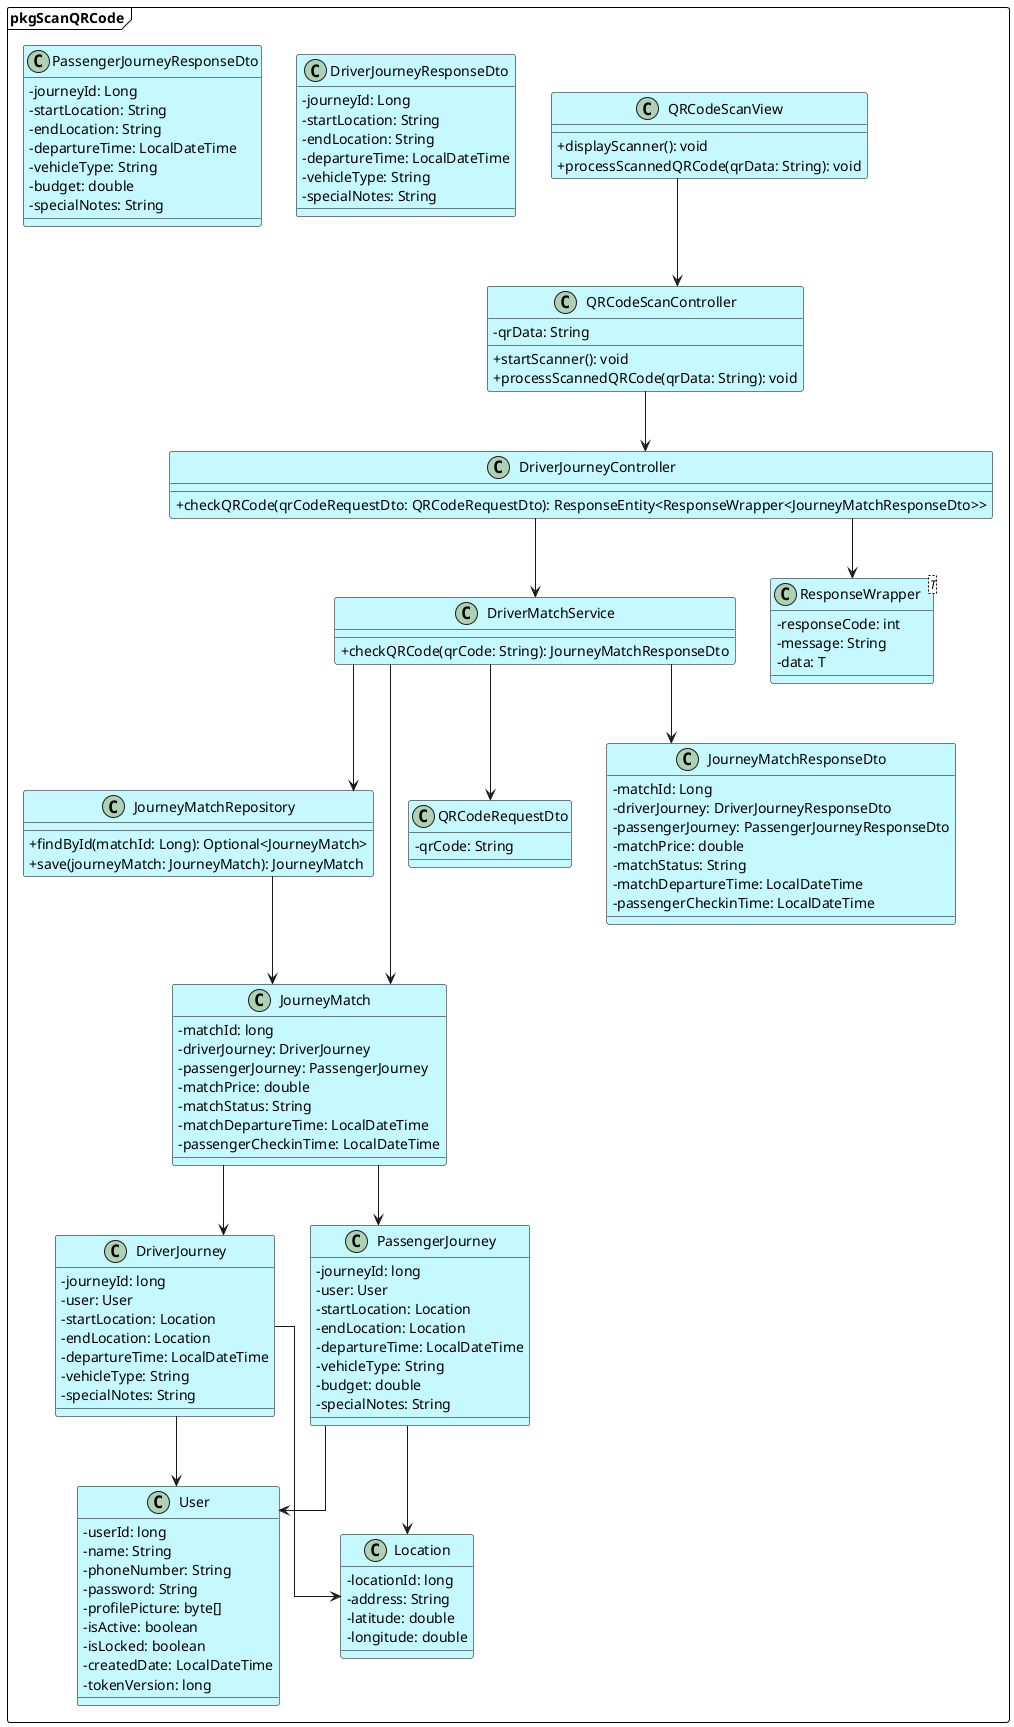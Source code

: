 @startuml ScanQRCode
skinparam classAttributeIconSize 0
skinparam linetype ortho

skinparam BackgroundColor #ffffff
skinparam class {
    BackgroundColor #c6f8ff
    BorderColor #000000
}

skinparam package {
    BackgroundColor #ffffff
    BorderColor #000000
}

package pkgScanQRCode <<Frame>>{

        class QRCodeScanView {
            + displayScanner(): void
            + processScannedQRCode(qrData: String): void
        }

        class QRCodeScanController {
            - qrData: String
            + startScanner(): void
            + processScannedQRCode(qrData: String): void
        }
 
        class DriverJourneyController {
            + checkQRCode(qrCodeRequestDto: QRCodeRequestDto): ResponseEntity<ResponseWrapper<JourneyMatchResponseDto>>
        }
   
        class DriverMatchService {
            + checkQRCode(qrCode: String): JourneyMatchResponseDto
        }

        class JourneyMatchRepository {
            + findById(matchId: Long): Optional<JourneyMatch>
            + save(journeyMatch: JourneyMatch): JourneyMatch
        }
 
        class QRCodeRequestDto {
            - qrCode: String
        }

        class JourneyMatchResponseDto {
            - matchId: Long
            - driverJourney: DriverJourneyResponseDto
            - passengerJourney: PassengerJourneyResponseDto
            - matchPrice: double
            - matchStatus: String
            - matchDepartureTime: LocalDateTime
            - passengerCheckinTime: LocalDateTime
        }

        class DriverJourneyResponseDto {
            - journeyId: Long
            - startLocation: String
            - endLocation: String
            - departureTime: LocalDateTime
            - vehicleType: String
            - specialNotes: String
        }

        class PassengerJourneyResponseDto {
            - journeyId: Long
            - startLocation: String
            - endLocation: String
            - departureTime: LocalDateTime
            - vehicleType: String
            - budget: double
            - specialNotes: String
        }

        class ResponseWrapper<T> {
            - responseCode: int
            - message: String
            - data: T
        }

        class JourneyMatch {
            - matchId: long
            - driverJourney: DriverJourney
            - passengerJourney: PassengerJourney
            - matchPrice: double
            - matchStatus: String
            - matchDepartureTime: LocalDateTime
            - passengerCheckinTime: LocalDateTime
        }

        class DriverJourney {
            - journeyId: long
            - user: User
            - startLocation: Location
            - endLocation: Location
            - departureTime: LocalDateTime
            - vehicleType: String
            - specialNotes: String
        }

        class PassengerJourney {
            - journeyId: long
            - user: User
            - startLocation: Location
            - endLocation: Location
            - departureTime: LocalDateTime
            - vehicleType: String
            - budget: double
            - specialNotes: String
        }

        class User {
            - userId: long
            - name: String
            - phoneNumber: String
            - password: String
            - profilePicture: byte[]
            - isActive: boolean
            - isLocked: boolean
            - createdDate: LocalDateTime
            - tokenVersion: long
        }

        class Location {
            - locationId: long
            - address: String
            - latitude: double
            - longitude: double
        }
    

    QRCodeScanView --> QRCodeScanController
    QRCodeScanController --> DriverJourneyController
    DriverJourneyController --> DriverMatchService
    DriverMatchService --> JourneyMatchRepository
    DriverMatchService --> QRCodeRequestDto
    DriverMatchService --> JourneyMatchResponseDto
    DriverJourneyController --> ResponseWrapper
    DriverMatchService --> JourneyMatch
    JourneyMatchRepository --> JourneyMatch
    JourneyMatch --> DriverJourney
    JourneyMatch --> PassengerJourney
    DriverJourney --> User
    DriverJourney --> Location
    PassengerJourney --> User
    PassengerJourney --> Location

}

@enduml
